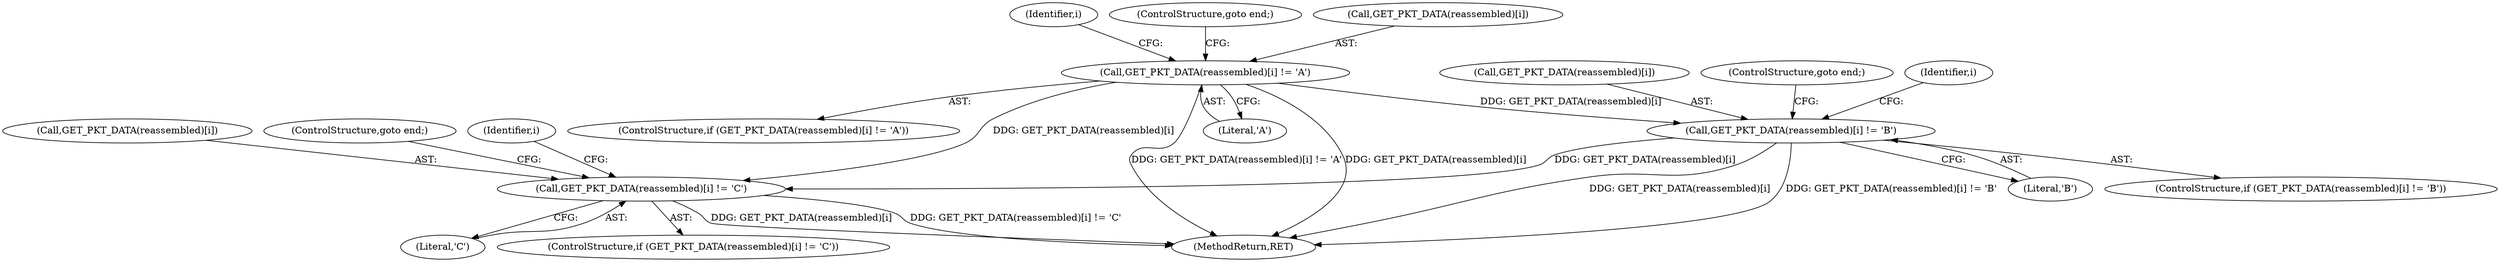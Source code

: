 digraph "0_suricata_4a04f814b15762eb446a5ead4d69d021512df6f8_8@array" {
"1000269" [label="(Call,GET_PKT_DATA(reassembled)[i] != 'C')"];
"1000229" [label="(Call,GET_PKT_DATA(reassembled)[i] != 'A')"];
"1000249" [label="(Call,GET_PKT_DATA(reassembled)[i] != 'B')"];
"1000226" [label="(Identifier,i)"];
"1000255" [label="(ControlStructure,goto end;)"];
"1000254" [label="(Literal,'B')"];
"1000307" [label="(MethodReturn,RET)"];
"1000270" [label="(Call,GET_PKT_DATA(reassembled)[i])"];
"1000266" [label="(Identifier,i)"];
"1000274" [label="(Literal,'C')"];
"1000228" [label="(ControlStructure,if (GET_PKT_DATA(reassembled)[i] != 'A'))"];
"1000234" [label="(Literal,'A')"];
"1000235" [label="(ControlStructure,goto end;)"];
"1000246" [label="(Identifier,i)"];
"1000269" [label="(Call,GET_PKT_DATA(reassembled)[i] != 'C')"];
"1000268" [label="(ControlStructure,if (GET_PKT_DATA(reassembled)[i] != 'C'))"];
"1000229" [label="(Call,GET_PKT_DATA(reassembled)[i] != 'A')"];
"1000249" [label="(Call,GET_PKT_DATA(reassembled)[i] != 'B')"];
"1000250" [label="(Call,GET_PKT_DATA(reassembled)[i])"];
"1000248" [label="(ControlStructure,if (GET_PKT_DATA(reassembled)[i] != 'B'))"];
"1000230" [label="(Call,GET_PKT_DATA(reassembled)[i])"];
"1000275" [label="(ControlStructure,goto end;)"];
"1000269" -> "1000268"  [label="AST: "];
"1000269" -> "1000274"  [label="CFG: "];
"1000270" -> "1000269"  [label="AST: "];
"1000274" -> "1000269"  [label="AST: "];
"1000275" -> "1000269"  [label="CFG: "];
"1000266" -> "1000269"  [label="CFG: "];
"1000269" -> "1000307"  [label="DDG: GET_PKT_DATA(reassembled)[i] != 'C'"];
"1000269" -> "1000307"  [label="DDG: GET_PKT_DATA(reassembled)[i]"];
"1000229" -> "1000269"  [label="DDG: GET_PKT_DATA(reassembled)[i]"];
"1000249" -> "1000269"  [label="DDG: GET_PKT_DATA(reassembled)[i]"];
"1000229" -> "1000228"  [label="AST: "];
"1000229" -> "1000234"  [label="CFG: "];
"1000230" -> "1000229"  [label="AST: "];
"1000234" -> "1000229"  [label="AST: "];
"1000235" -> "1000229"  [label="CFG: "];
"1000226" -> "1000229"  [label="CFG: "];
"1000229" -> "1000307"  [label="DDG: GET_PKT_DATA(reassembled)[i] != 'A'"];
"1000229" -> "1000307"  [label="DDG: GET_PKT_DATA(reassembled)[i]"];
"1000229" -> "1000249"  [label="DDG: GET_PKT_DATA(reassembled)[i]"];
"1000249" -> "1000248"  [label="AST: "];
"1000249" -> "1000254"  [label="CFG: "];
"1000250" -> "1000249"  [label="AST: "];
"1000254" -> "1000249"  [label="AST: "];
"1000255" -> "1000249"  [label="CFG: "];
"1000246" -> "1000249"  [label="CFG: "];
"1000249" -> "1000307"  [label="DDG: GET_PKT_DATA(reassembled)[i]"];
"1000249" -> "1000307"  [label="DDG: GET_PKT_DATA(reassembled)[i] != 'B'"];
}
